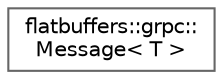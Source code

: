 digraph "Graphical Class Hierarchy"
{
 // LATEX_PDF_SIZE
  bgcolor="transparent";
  edge [fontname=Helvetica,fontsize=10,labelfontname=Helvetica,labelfontsize=10];
  node [fontname=Helvetica,fontsize=10,shape=box,height=0.2,width=0.4];
  rankdir="LR";
  Node0 [id="Node000000",label="flatbuffers::grpc::\lMessage\< T \>",height=0.2,width=0.4,color="grey40", fillcolor="white", style="filled",URL="$classflatbuffers_1_1grpc_1_1Message.html",tooltip=" "];
}
